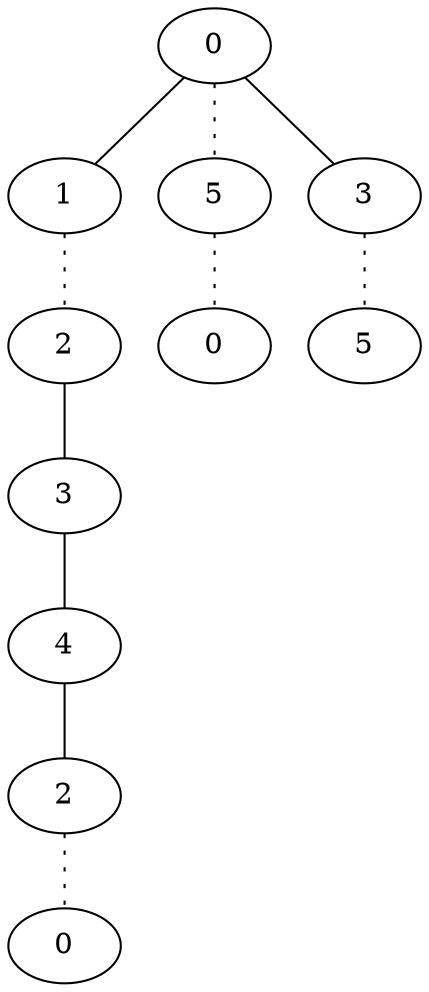 graph {
a0[label=0];
a1[label=1];
a2[label=2];
a3[label=3];
a4[label=4];
a5[label=2];
a6[label=0];
a7[label=5];
a8[label=0];
a9[label=3];
a10[label=5];
a0 -- a1;
a0 -- a7 [style=dotted];
a0 -- a9;
a1 -- a2 [style=dotted];
a2 -- a3;
a3 -- a4;
a4 -- a5;
a5 -- a6 [style=dotted];
a7 -- a8 [style=dotted];
a9 -- a10 [style=dotted];
}
